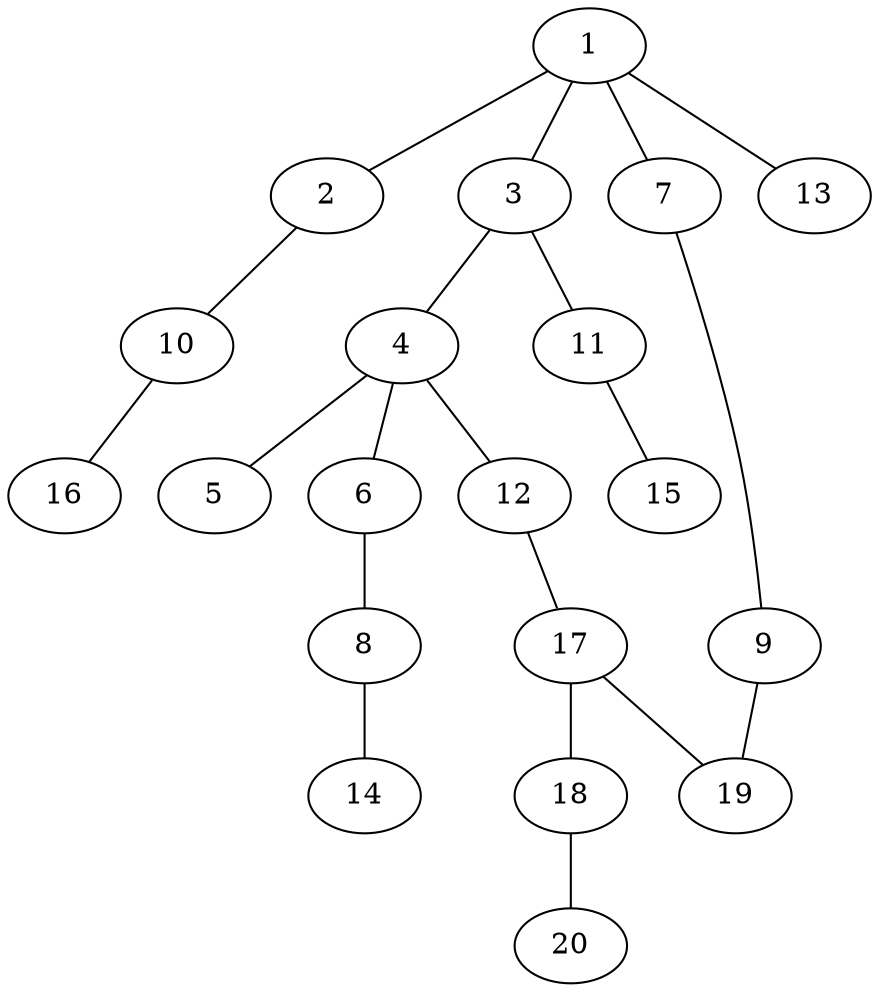graph graphname {1--2
1--3
1--7
1--13
2--10
3--4
3--11
4--5
4--6
4--12
6--8
7--9
8--14
9--19
10--16
11--15
12--17
17--18
17--19
18--20
}